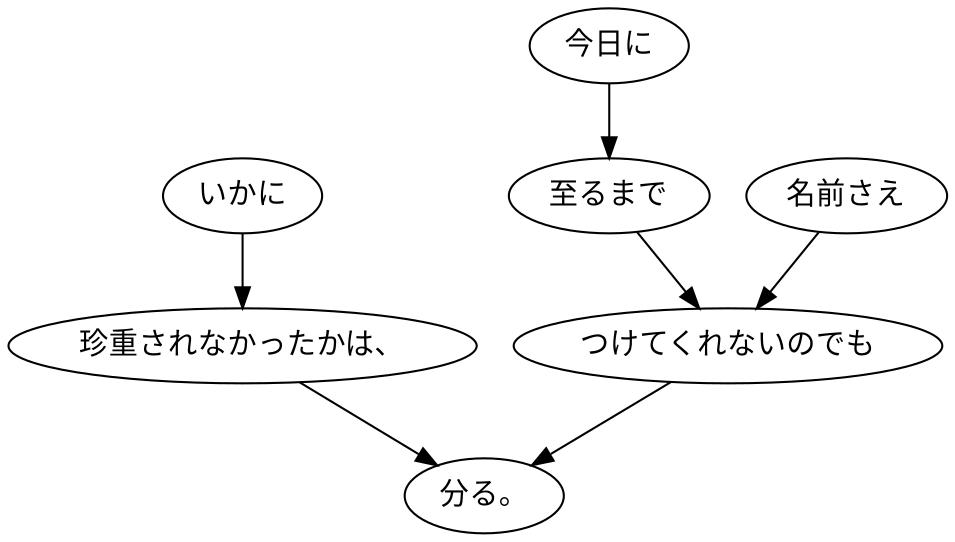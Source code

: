 digraph graph87 {
	node0 [label="いかに"];
	node1 [label="珍重されなかったかは、"];
	node2 [label="今日に"];
	node3 [label="至るまで"];
	node4 [label="名前さえ"];
	node5 [label="つけてくれないのでも"];
	node6 [label="分る。"];
	node0 -> node1;
	node1 -> node6;
	node2 -> node3;
	node3 -> node5;
	node4 -> node5;
	node5 -> node6;
}
